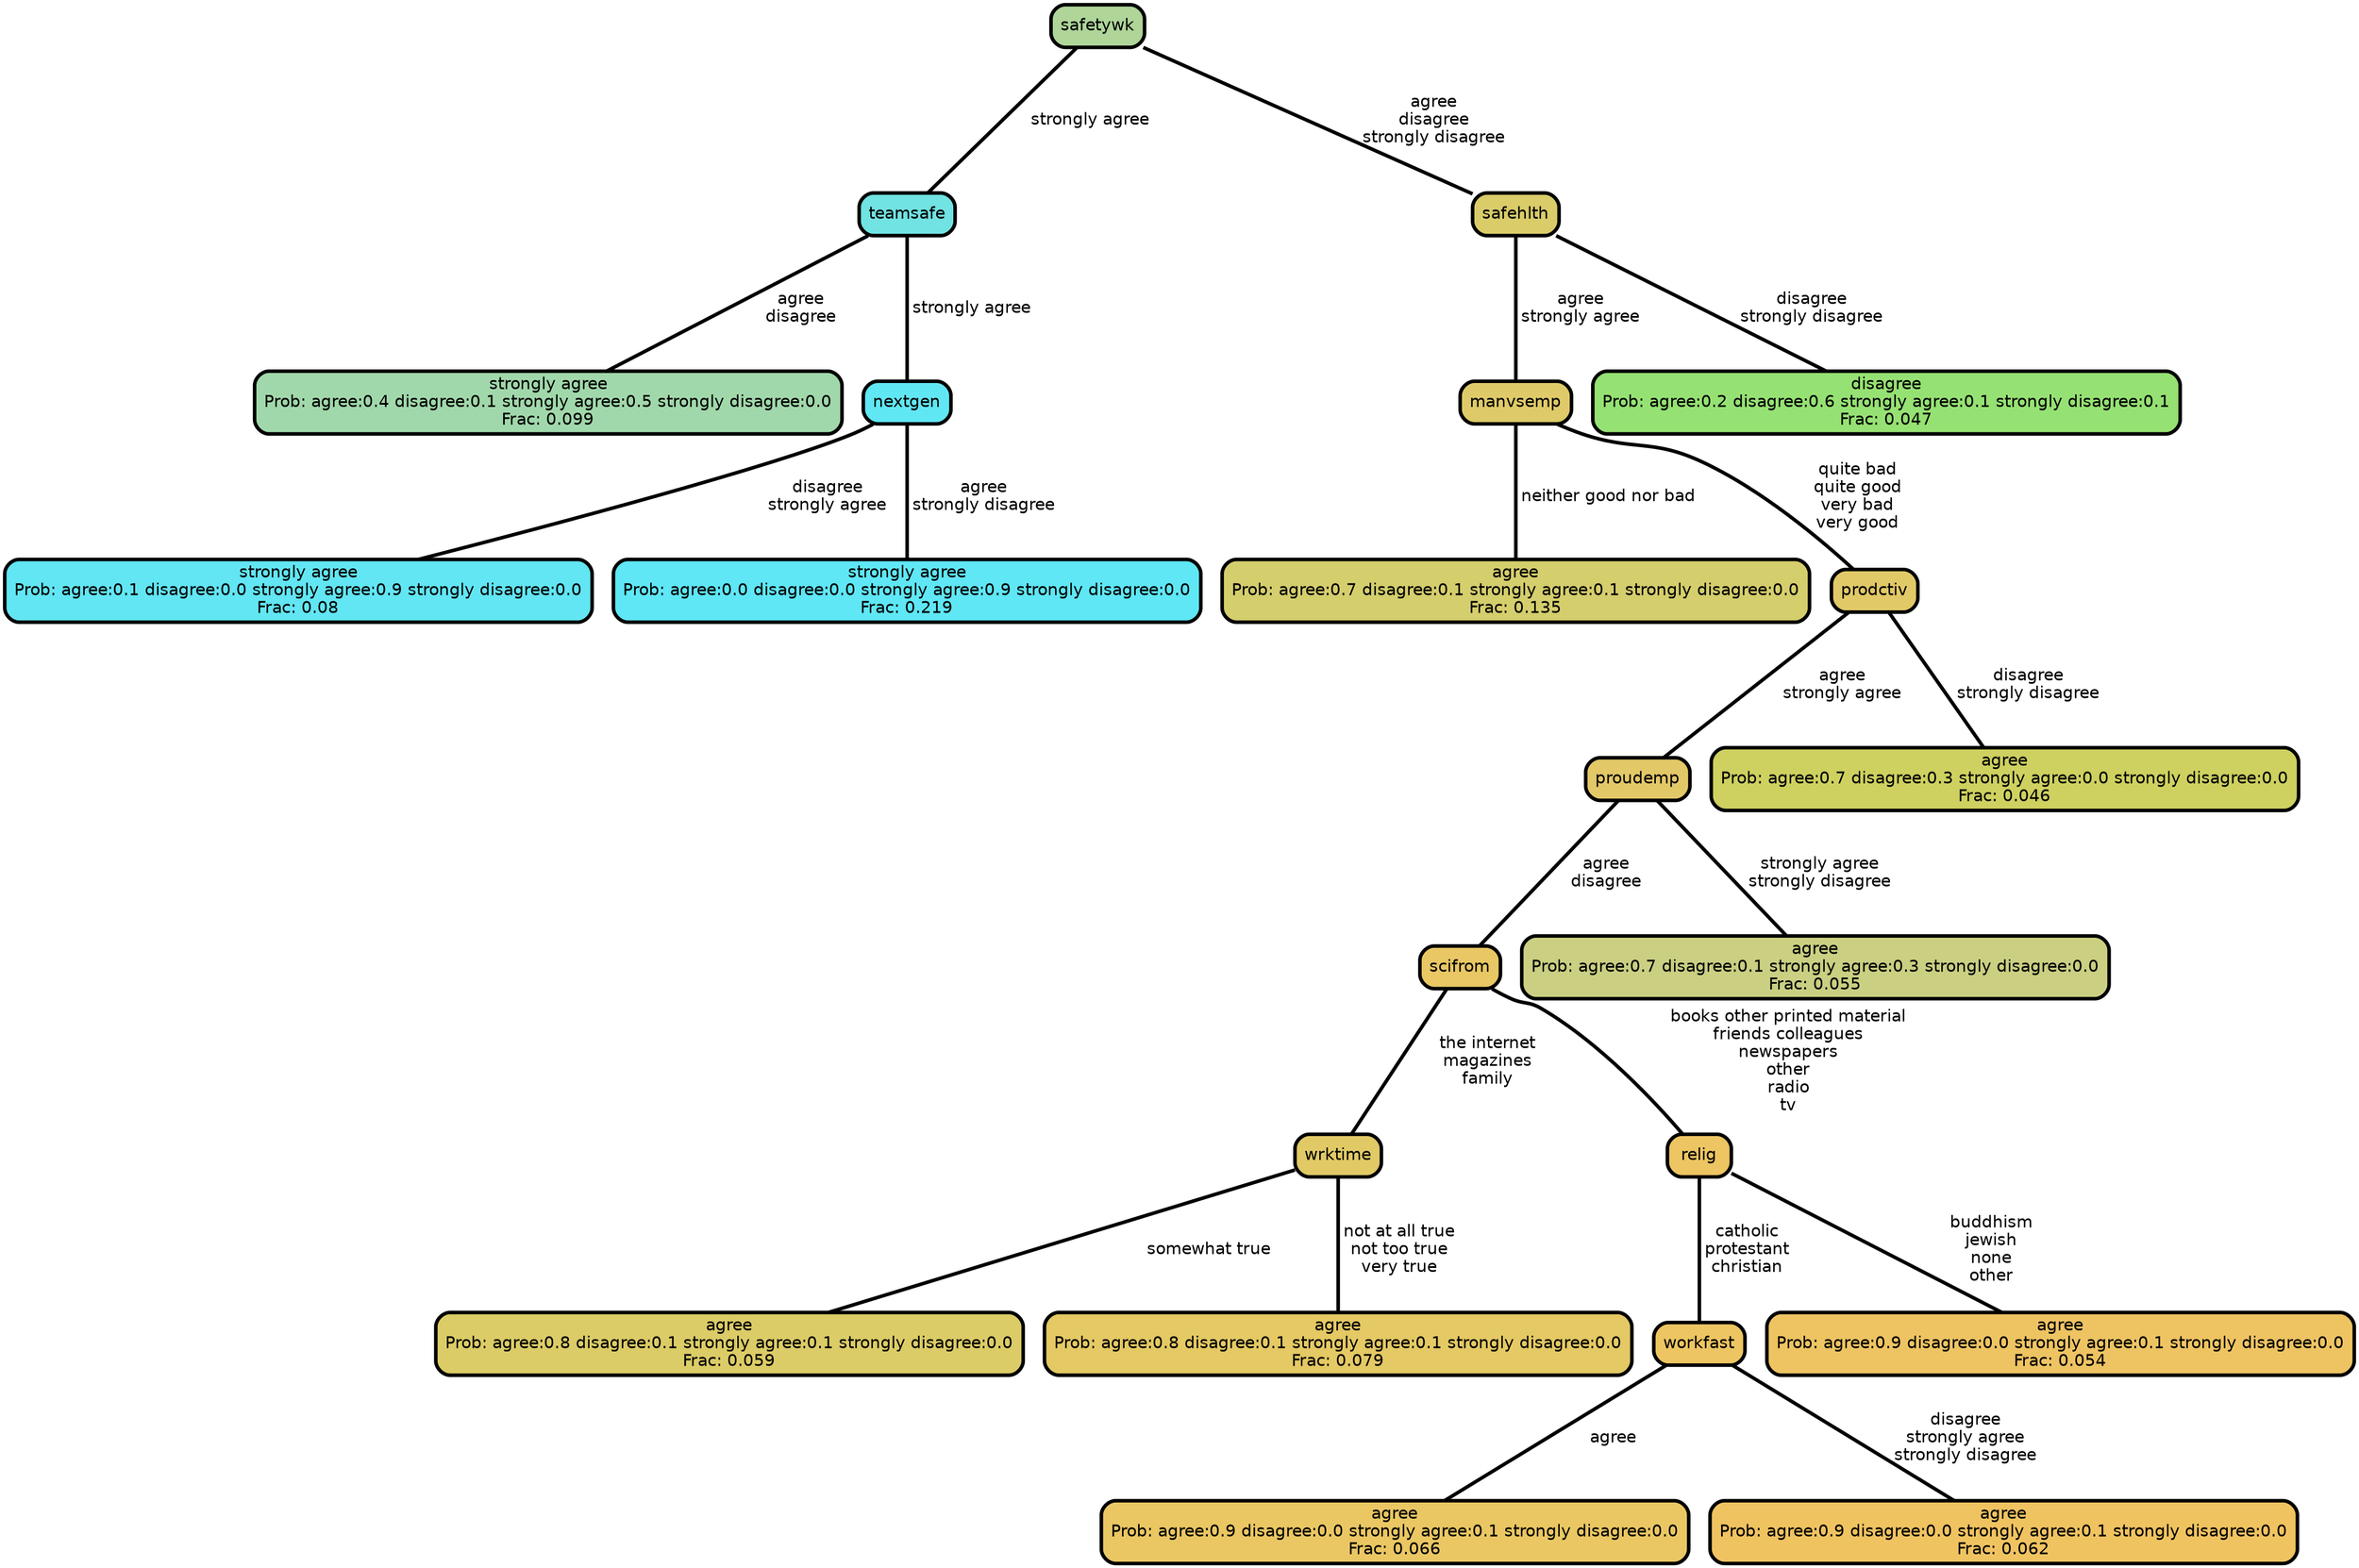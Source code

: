 graph Tree {
node [shape=box, style="filled, rounded",color="black",penwidth="3",fontcolor="black",                 fontname=helvetica] ;
graph [ranksep="0 equally", splines=straight,                 bgcolor=transparent, dpi=200] ;
edge [fontname=helvetica, color=black] ;
0 [label="strongly agree
Prob: agree:0.4 disagree:0.1 strongly agree:0.5 strongly disagree:0.0
Frac: 0.099", fillcolor="#a1d8ab"] ;
1 [label="teamsafe", fillcolor="#70e3e2"] ;
2 [label="strongly agree
Prob: agree:0.1 disagree:0.0 strongly agree:0.9 strongly disagree:0.0
Frac: 0.08", fillcolor="#62e6f3"] ;
3 [label="nextgen", fillcolor="#60e7f4"] ;
4 [label="strongly agree
Prob: agree:0.0 disagree:0.0 strongly agree:0.9 strongly disagree:0.0
Frac: 0.219", fillcolor="#5fe7f5"] ;
5 [label="safetywk", fillcolor="#afd599"] ;
6 [label="agree
Prob: agree:0.7 disagree:0.1 strongly agree:0.1 strongly disagree:0.0
Frac: 0.135", fillcolor="#d5ce6d"] ;
7 [label="manvsemp", fillcolor="#deca68"] ;
8 [label="agree
Prob: agree:0.8 disagree:0.1 strongly agree:0.1 strongly disagree:0.0
Frac: 0.059", fillcolor="#dccc67"] ;
9 [label="wrktime", fillcolor="#e1ca66"] ;
10 [label="agree
Prob: agree:0.8 disagree:0.1 strongly agree:0.1 strongly disagree:0.0
Frac: 0.079", fillcolor="#e4c964"] ;
11 [label="scifrom", fillcolor="#e8c764"] ;
12 [label="agree
Prob: agree:0.9 disagree:0.0 strongly agree:0.1 strongly disagree:0.0
Frac: 0.066", fillcolor="#eac763"] ;
13 [label="workfast", fillcolor="#edc562"] ;
14 [label="agree
Prob: agree:0.9 disagree:0.0 strongly agree:0.1 strongly disagree:0.0
Frac: 0.062", fillcolor="#f0c361"] ;
15 [label="relig", fillcolor="#edc562"] ;
16 [label="agree
Prob: agree:0.9 disagree:0.0 strongly agree:0.1 strongly disagree:0.0
Frac: 0.054", fillcolor="#eec463"] ;
17 [label="proudemp", fillcolor="#e3c868"] ;
18 [label="agree
Prob: agree:0.7 disagree:0.1 strongly agree:0.3 strongly disagree:0.0
Frac: 0.055", fillcolor="#cacf82"] ;
19 [label="prodctiv", fillcolor="#e1c967"] ;
20 [label="agree
Prob: agree:0.7 disagree:0.3 strongly agree:0.0 strongly disagree:0.0
Frac: 0.046", fillcolor="#ced15f"] ;
21 [label="safehlth", fillcolor="#d9cc69"] ;
22 [label="disagree
Prob: agree:0.2 disagree:0.6 strongly agree:0.1 strongly disagree:0.1
Frac: 0.047", fillcolor="#96e173"] ;
1 -- 0 [label=" agree\n disagree",penwidth=3] ;
1 -- 3 [label=" strongly agree",penwidth=3] ;
3 -- 2 [label=" disagree\n strongly agree",penwidth=3] ;
3 -- 4 [label=" agree\n strongly disagree",penwidth=3] ;
5 -- 1 [label=" strongly agree",penwidth=3] ;
5 -- 21 [label=" agree\n disagree\n strongly disagree",penwidth=3] ;
7 -- 6 [label=" neither good nor bad",penwidth=3] ;
7 -- 19 [label=" quite bad\n quite good\n very bad\n very good",penwidth=3] ;
9 -- 8 [label=" somewhat true",penwidth=3] ;
9 -- 10 [label=" not at all true\n not too true\n very true",penwidth=3] ;
11 -- 9 [label=" the internet\n magazines\n family",penwidth=3] ;
11 -- 15 [label=" books other printed material\n friends colleagues\n newspapers\n other\n radio\n tv",penwidth=3] ;
13 -- 12 [label=" agree",penwidth=3] ;
13 -- 14 [label=" disagree\n strongly agree\n strongly disagree",penwidth=3] ;
15 -- 13 [label=" catholic\n protestant\n christian",penwidth=3] ;
15 -- 16 [label=" buddhism\n jewish\n none\n other",penwidth=3] ;
17 -- 11 [label=" agree\n disagree",penwidth=3] ;
17 -- 18 [label=" strongly agree\n strongly disagree",penwidth=3] ;
19 -- 17 [label=" agree\n strongly agree",penwidth=3] ;
19 -- 20 [label=" disagree\n strongly disagree",penwidth=3] ;
21 -- 7 [label=" agree\n strongly agree",penwidth=3] ;
21 -- 22 [label=" disagree\n strongly disagree",penwidth=3] ;
{rank = same;}}